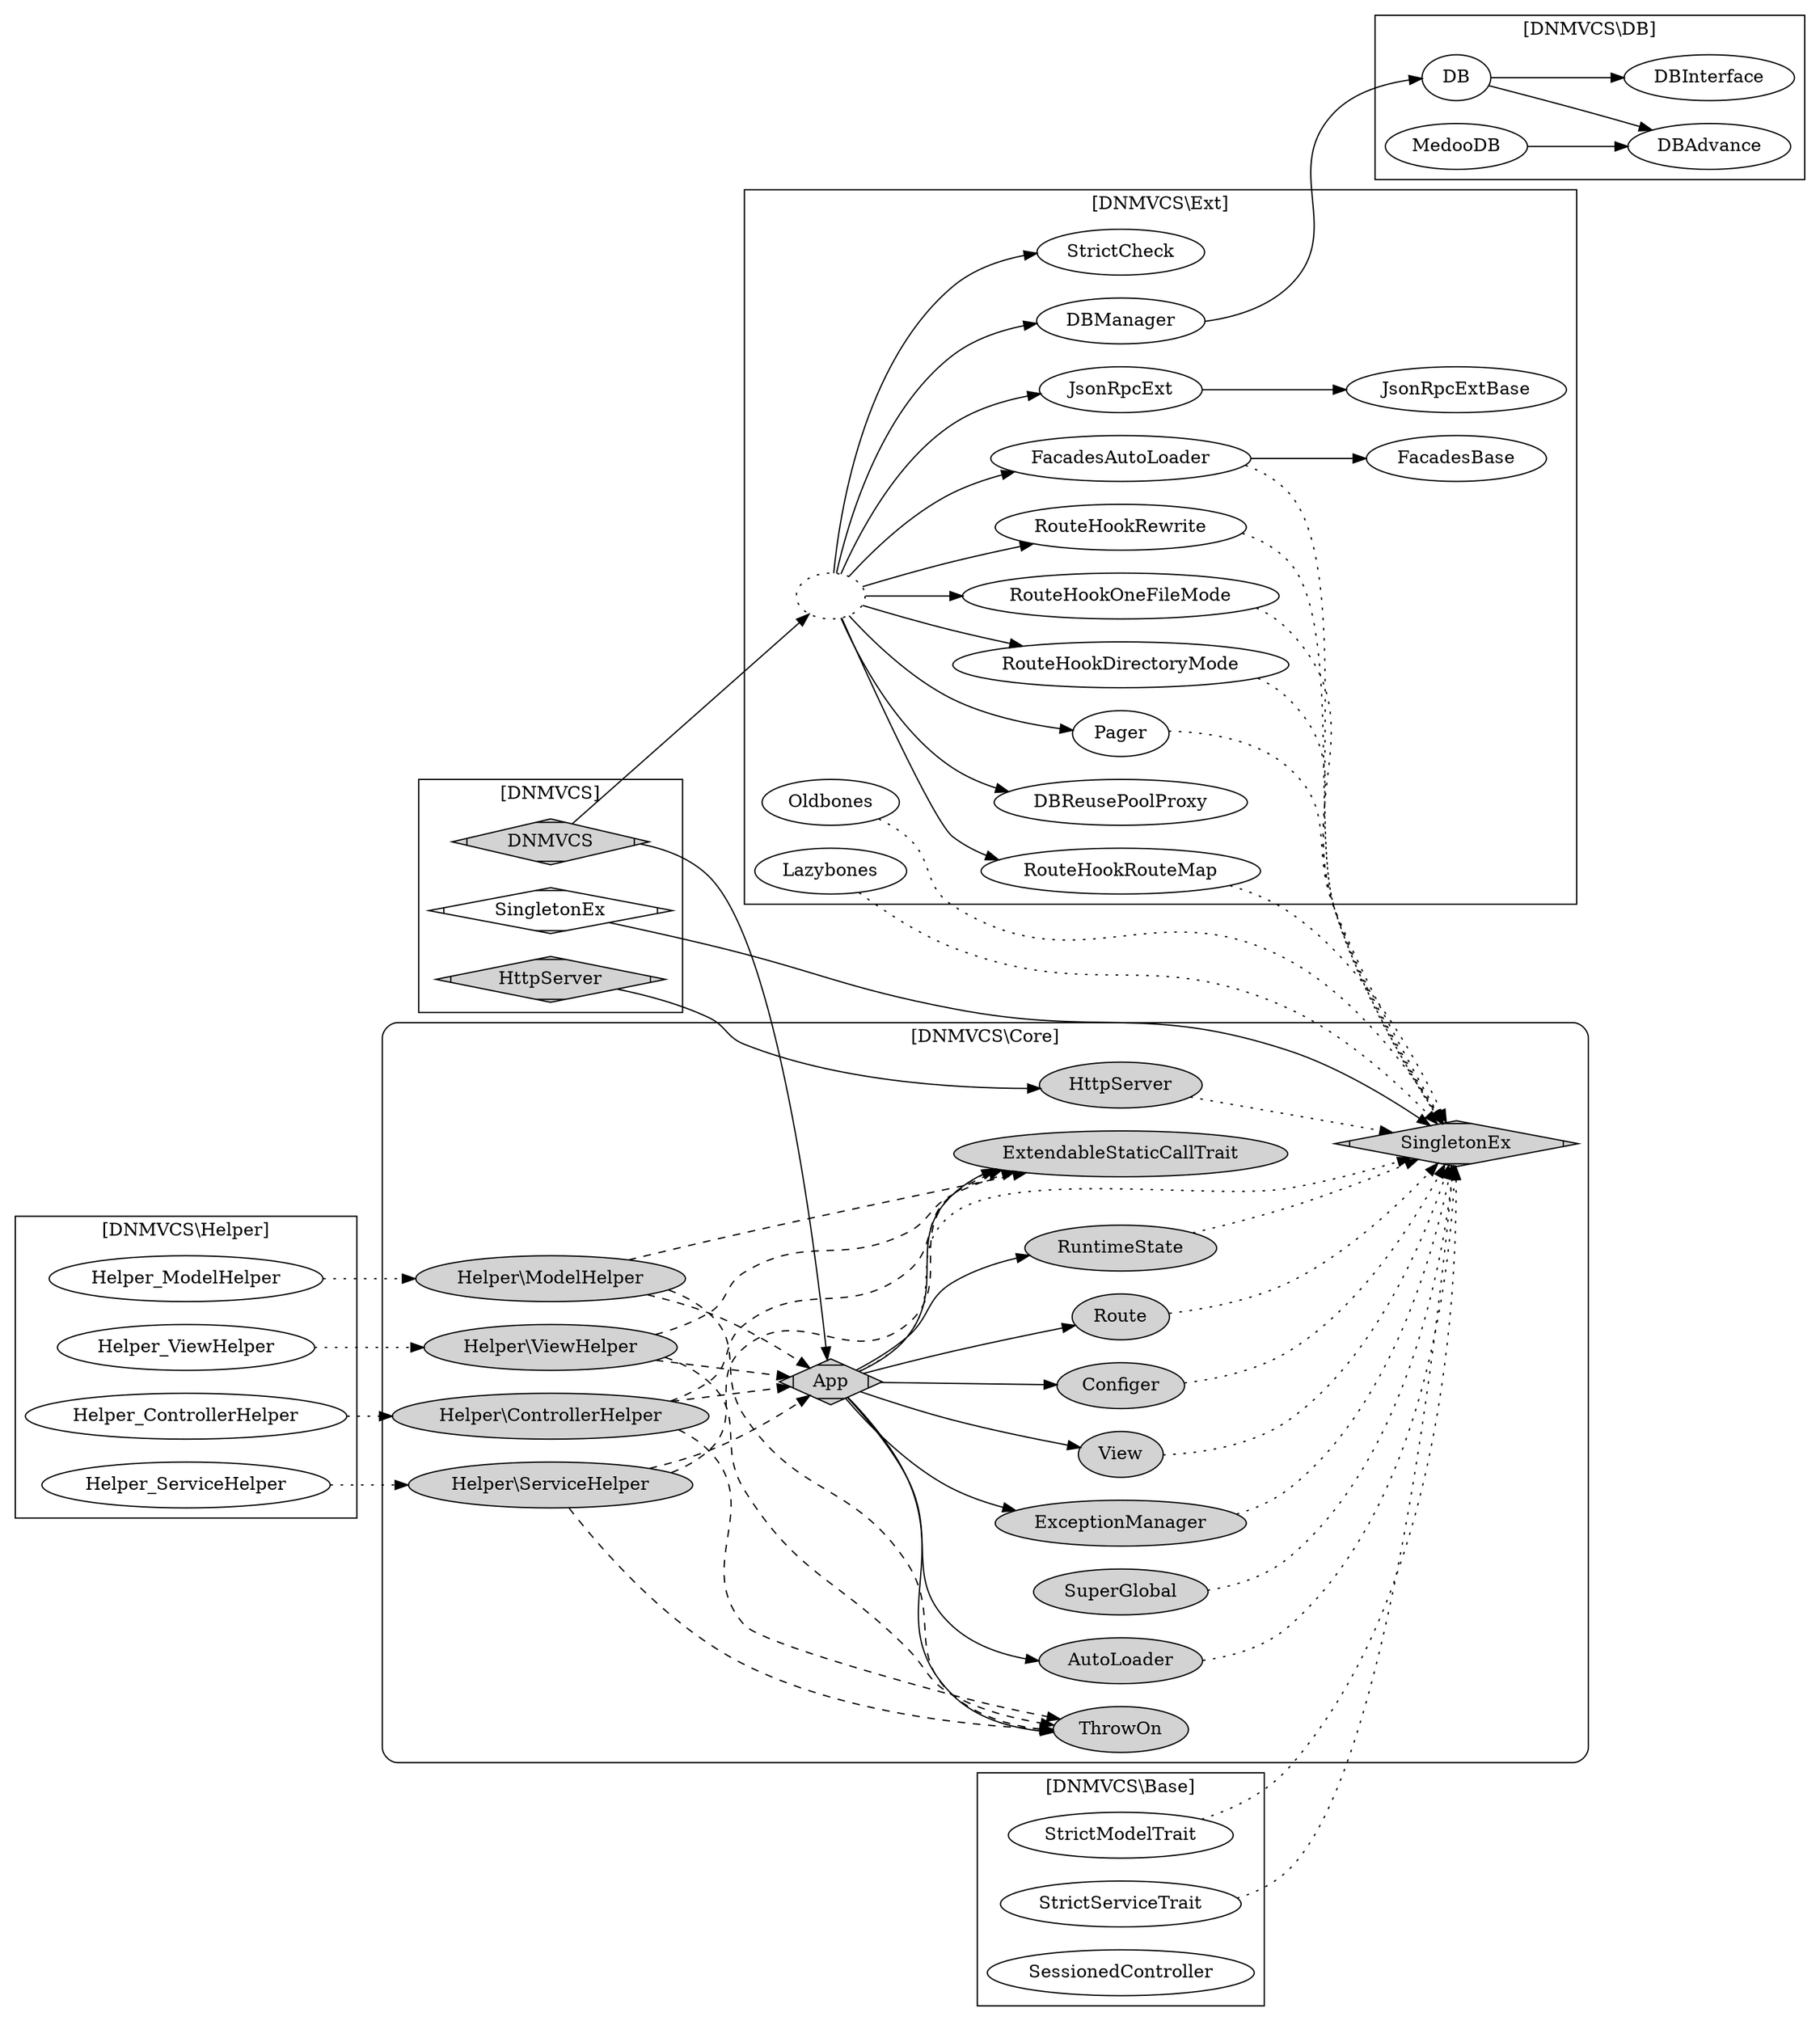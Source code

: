 digraph G{
/* This is a graphviz file */
graph [rankdir = "LR"];
    
    SingletonEx [shape=Mdiamond];
    
subgraph cluster_Core {
    style = "rounded";
    label = "[DNMVCS\\Core]";
    node [style=filled];
    
    Core_App -> Core_AutoLoader ;
    Core_App -> Core_ExceptionManager;
    Core_App -> Core_View;
    Core_App -> Core_Configer;
    Core_App -> Core_Route;
    Core_App -> Core_RuntimeState;
    
    Core_App -> Core_SingletonEx [style="dotted"];
    Core_App -> Core_ThrowOn;
    Core_App -> Core_ExtendableStaticCallTrait;
    
    Core_AutoLoader -> Core_SingletonEx [style="dotted"];
    Core_ExceptionManager -> Core_SingletonEx [style="dotted"];
    Core_View -> Core_SingletonEx [style="dotted"];
    Core_Configer -> Core_SingletonEx [style="dotted"];
    Core_Route -> Core_SingletonEx [style="dotted"];
    Core_RuntimeState -> Core_SingletonEx [style="dotted"];
    
    Core_HttpServer -> Core_SingletonEx [style="dotted"];
    Core_SuperGlobal -> Core_SingletonEx [style="dotted"];

    Core_Helper_ModelHelper -> Core_ExtendableStaticCallTrait [style="dashed"];
    Core_Helper_ModelHelper -> Core_ThrowOn [style="dashed"];
    Core_Helper_ModelHelper -> Core_App [style="dashed"];

    Core_Helper_ServiceHelper -> Core_ExtendableStaticCallTrait [style="dashed"];
    Core_Helper_ServiceHelper -> Core_ThrowOn [style="dashed"];
    Core_Helper_ServiceHelper -> Core_App [style="dashed"];



    Core_Helper_ControllerHelper -> Core_ExtendableStaticCallTrait [style="dashed"];
    Core_Helper_ControllerHelper -> Core_ThrowOn [style="dashed"];
    Core_Helper_ControllerHelper -> Core_App [style="dashed"];
    
    Core_Helper_ViewHelper -> Core_ExtendableStaticCallTrait [style="dashed"];
    Core_Helper_ViewHelper -> Core_ThrowOn [style="dashed"];
    Core_Helper_ViewHelper -> Core_App [style="dashed"];


    Core_App [label="App";shape=Mdiamond];
    Core_SingletonEx [label="SingletonEx";shape=Mdiamond];
    Core_AutoLoader [label="AutoLoader"];
    Core_ExceptionManager [label="ExceptionManager"];
    Core_View [label="View"];
    Core_Configer [label="Configer"];
    Core_Route [label="Route"];
    Core_RuntimeState [label="RuntimeState"];
    
    Core_HttpServer [label="HttpServer"];
    Core_SuperGlobal [label="SuperGlobal"];

    Core_ExtendableStaticCallTrait [label="ExtendableStaticCallTrait"];
    
    Core_ThrowOn [label="ThrowOn"];

    Core_Helper_ModelHelper [label="Helper\\ModelHelper"];
    Core_Helper_ServiceHelper [label="Helper\\ServiceHelper"];
    Core_Helper_ControllerHelper [label="Helper\\ControllerHelper"];
    Core_Helper_ViewHelper [label="Helper\\ViewHelper"];
    
    
}



subgraph cluster_Base {
    label = "[DNMVCS\\Base]";
    StrictModelTrait -> Core_SingletonEx [style="dotted"]; 
    StrictServiceTrait -> Core_SingletonEx [style="dotted"]; 
    SessionedController;
}
subgraph cluster_Helper {
    label = "[DNMVCS\\Helper]";
    Helper_ControllerHelper -> Core_Helper_ControllerHelper [style="dotted"]; 
    Helper_ModelHelper -> Core_Helper_ModelHelper [style="dotted"]; 
    Helper_ServiceHelper -> Core_Helper_ServiceHelper [style="dotted"]; 
    Helper_ViewHelper -> Core_Helper_ViewHelper [style="dotted"]; 
}




subgraph cluster_DB {
    label = "[DNMVCS\\DB]";

    DB_DB -> DB_DBAdvance;
    DB_DB -> DB_DBInterface;
    DB_MedooDB -> DB_DBAdvance;

    DB_DB [label="DB"];
    DB_DBAdvance [label="DBAdvance"];
    DB_DBInterface [label="DBInterface"];
    DB_MedooDB [label="MedooDB"];


}






subgraph cluster_Ext {
label = "[DNMVCS\\Ext]";
    Ext [label="";style="dotted"];
    
    Ext -> DBManager -> DB_DB;
    Ext -> DBReusePoolProxy; 
    Ext -> FacadesAutoLoader;
    Ext -> JsonRpcExt;
    Ext -> Pager;
    Ext -> RouteHookDirectoryMode;
    Ext -> RouteHookOneFileMode;
    Ext -> RouteHookRewrite;
    Ext -> RouteHookRouteMap;
    Ext -> StrictCheck;
    
    
    JsonRpcExt -> JsonRpcExtBase ;

    FacadesAutoLoader ->FacadesBase ;
    FacadesAutoLoader -> Core_SingletonEx [style="dotted"];
    
    RouteHookRewrite -> Core_SingletonEx[style="dotted"]; 
    RouteHookRouteMap -> Core_SingletonEx [style="dotted"]; 
    
    Lazybones -> Core_SingletonEx [style="dotted"]; 
    Oldbones -> Core_SingletonEx [style="dotted"]; 
    
    

    
    RouteHookDirectoryMode -> Core_SingletonEx [style="dotted"]; 
    RouteHookOneFileMode -> Core_SingletonEx [style="dotted"];

    Pager -> Core_SingletonEx [style="dotted"]; 

}
subgraph cluster_DNMVCS {
    label = "[DNMVCS]";
        node [style=filled];

    HttpServer -> Core_HttpServer;
    DNMVCS -> Core_App;
    SingletonEx -> Core_SingletonEx;

    DNMVCS -> Ext;

    DNMVCS [shape=Mdiamond];
    HttpServer [shape=Mdiamond];
    

}

}
